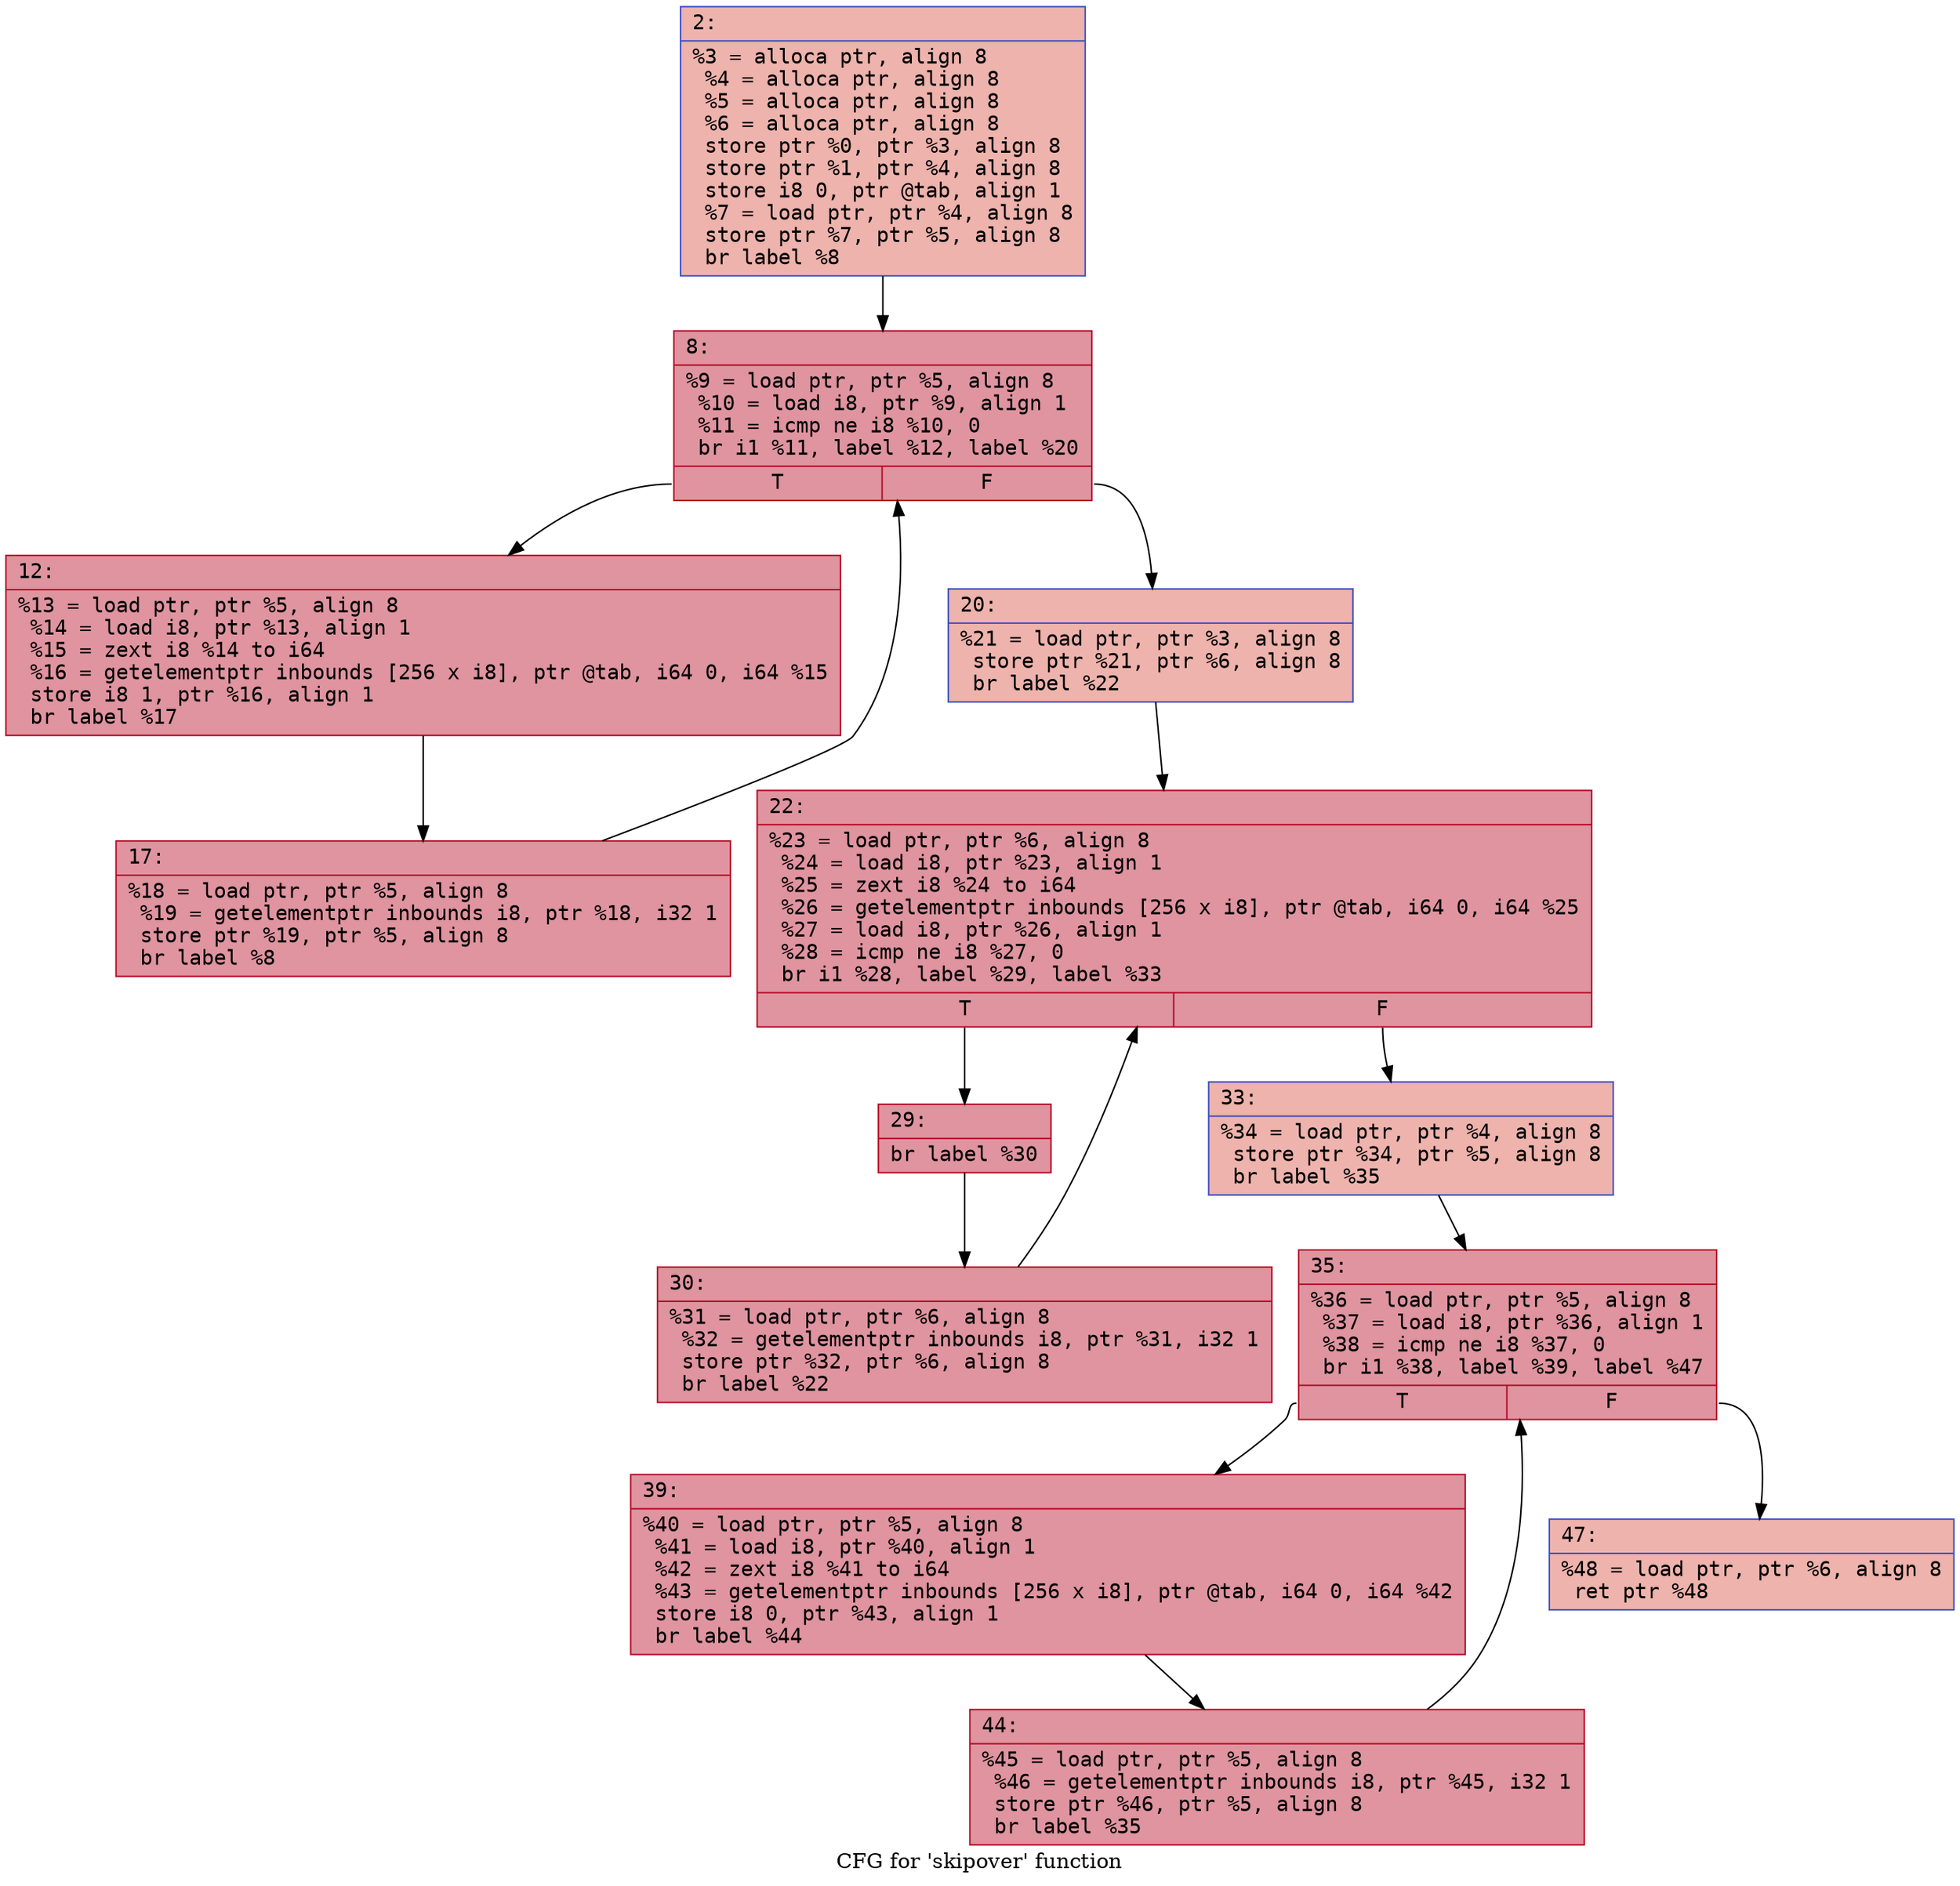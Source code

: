 digraph "CFG for 'skipover' function" {
	label="CFG for 'skipover' function";

	Node0x60000178e350 [shape=record,color="#3d50c3ff", style=filled, fillcolor="#d6524470" fontname="Courier",label="{2:\l|  %3 = alloca ptr, align 8\l  %4 = alloca ptr, align 8\l  %5 = alloca ptr, align 8\l  %6 = alloca ptr, align 8\l  store ptr %0, ptr %3, align 8\l  store ptr %1, ptr %4, align 8\l  store i8 0, ptr @tab, align 1\l  %7 = load ptr, ptr %4, align 8\l  store ptr %7, ptr %5, align 8\l  br label %8\l}"];
	Node0x60000178e350 -> Node0x60000178e3a0[tooltip="2 -> 8\nProbability 100.00%" ];
	Node0x60000178e3a0 [shape=record,color="#b70d28ff", style=filled, fillcolor="#b70d2870" fontname="Courier",label="{8:\l|  %9 = load ptr, ptr %5, align 8\l  %10 = load i8, ptr %9, align 1\l  %11 = icmp ne i8 %10, 0\l  br i1 %11, label %12, label %20\l|{<s0>T|<s1>F}}"];
	Node0x60000178e3a0:s0 -> Node0x60000178e3f0[tooltip="8 -> 12\nProbability 96.88%" ];
	Node0x60000178e3a0:s1 -> Node0x60000178e490[tooltip="8 -> 20\nProbability 3.12%" ];
	Node0x60000178e3f0 [shape=record,color="#b70d28ff", style=filled, fillcolor="#b70d2870" fontname="Courier",label="{12:\l|  %13 = load ptr, ptr %5, align 8\l  %14 = load i8, ptr %13, align 1\l  %15 = zext i8 %14 to i64\l  %16 = getelementptr inbounds [256 x i8], ptr @tab, i64 0, i64 %15\l  store i8 1, ptr %16, align 1\l  br label %17\l}"];
	Node0x60000178e3f0 -> Node0x60000178e440[tooltip="12 -> 17\nProbability 100.00%" ];
	Node0x60000178e440 [shape=record,color="#b70d28ff", style=filled, fillcolor="#b70d2870" fontname="Courier",label="{17:\l|  %18 = load ptr, ptr %5, align 8\l  %19 = getelementptr inbounds i8, ptr %18, i32 1\l  store ptr %19, ptr %5, align 8\l  br label %8\l}"];
	Node0x60000178e440 -> Node0x60000178e3a0[tooltip="17 -> 8\nProbability 100.00%" ];
	Node0x60000178e490 [shape=record,color="#3d50c3ff", style=filled, fillcolor="#d6524470" fontname="Courier",label="{20:\l|  %21 = load ptr, ptr %3, align 8\l  store ptr %21, ptr %6, align 8\l  br label %22\l}"];
	Node0x60000178e490 -> Node0x60000178e4e0[tooltip="20 -> 22\nProbability 100.00%" ];
	Node0x60000178e4e0 [shape=record,color="#b70d28ff", style=filled, fillcolor="#b70d2870" fontname="Courier",label="{22:\l|  %23 = load ptr, ptr %6, align 8\l  %24 = load i8, ptr %23, align 1\l  %25 = zext i8 %24 to i64\l  %26 = getelementptr inbounds [256 x i8], ptr @tab, i64 0, i64 %25\l  %27 = load i8, ptr %26, align 1\l  %28 = icmp ne i8 %27, 0\l  br i1 %28, label %29, label %33\l|{<s0>T|<s1>F}}"];
	Node0x60000178e4e0:s0 -> Node0x60000178e530[tooltip="22 -> 29\nProbability 96.88%" ];
	Node0x60000178e4e0:s1 -> Node0x60000178e5d0[tooltip="22 -> 33\nProbability 3.12%" ];
	Node0x60000178e530 [shape=record,color="#b70d28ff", style=filled, fillcolor="#b70d2870" fontname="Courier",label="{29:\l|  br label %30\l}"];
	Node0x60000178e530 -> Node0x60000178e580[tooltip="29 -> 30\nProbability 100.00%" ];
	Node0x60000178e580 [shape=record,color="#b70d28ff", style=filled, fillcolor="#b70d2870" fontname="Courier",label="{30:\l|  %31 = load ptr, ptr %6, align 8\l  %32 = getelementptr inbounds i8, ptr %31, i32 1\l  store ptr %32, ptr %6, align 8\l  br label %22\l}"];
	Node0x60000178e580 -> Node0x60000178e4e0[tooltip="30 -> 22\nProbability 100.00%" ];
	Node0x60000178e5d0 [shape=record,color="#3d50c3ff", style=filled, fillcolor="#d6524470" fontname="Courier",label="{33:\l|  %34 = load ptr, ptr %4, align 8\l  store ptr %34, ptr %5, align 8\l  br label %35\l}"];
	Node0x60000178e5d0 -> Node0x60000178e620[tooltip="33 -> 35\nProbability 100.00%" ];
	Node0x60000178e620 [shape=record,color="#b70d28ff", style=filled, fillcolor="#b70d2870" fontname="Courier",label="{35:\l|  %36 = load ptr, ptr %5, align 8\l  %37 = load i8, ptr %36, align 1\l  %38 = icmp ne i8 %37, 0\l  br i1 %38, label %39, label %47\l|{<s0>T|<s1>F}}"];
	Node0x60000178e620:s0 -> Node0x60000178e670[tooltip="35 -> 39\nProbability 96.88%" ];
	Node0x60000178e620:s1 -> Node0x60000178e710[tooltip="35 -> 47\nProbability 3.12%" ];
	Node0x60000178e670 [shape=record,color="#b70d28ff", style=filled, fillcolor="#b70d2870" fontname="Courier",label="{39:\l|  %40 = load ptr, ptr %5, align 8\l  %41 = load i8, ptr %40, align 1\l  %42 = zext i8 %41 to i64\l  %43 = getelementptr inbounds [256 x i8], ptr @tab, i64 0, i64 %42\l  store i8 0, ptr %43, align 1\l  br label %44\l}"];
	Node0x60000178e670 -> Node0x60000178e6c0[tooltip="39 -> 44\nProbability 100.00%" ];
	Node0x60000178e6c0 [shape=record,color="#b70d28ff", style=filled, fillcolor="#b70d2870" fontname="Courier",label="{44:\l|  %45 = load ptr, ptr %5, align 8\l  %46 = getelementptr inbounds i8, ptr %45, i32 1\l  store ptr %46, ptr %5, align 8\l  br label %35\l}"];
	Node0x60000178e6c0 -> Node0x60000178e620[tooltip="44 -> 35\nProbability 100.00%" ];
	Node0x60000178e710 [shape=record,color="#3d50c3ff", style=filled, fillcolor="#d6524470" fontname="Courier",label="{47:\l|  %48 = load ptr, ptr %6, align 8\l  ret ptr %48\l}"];
}
